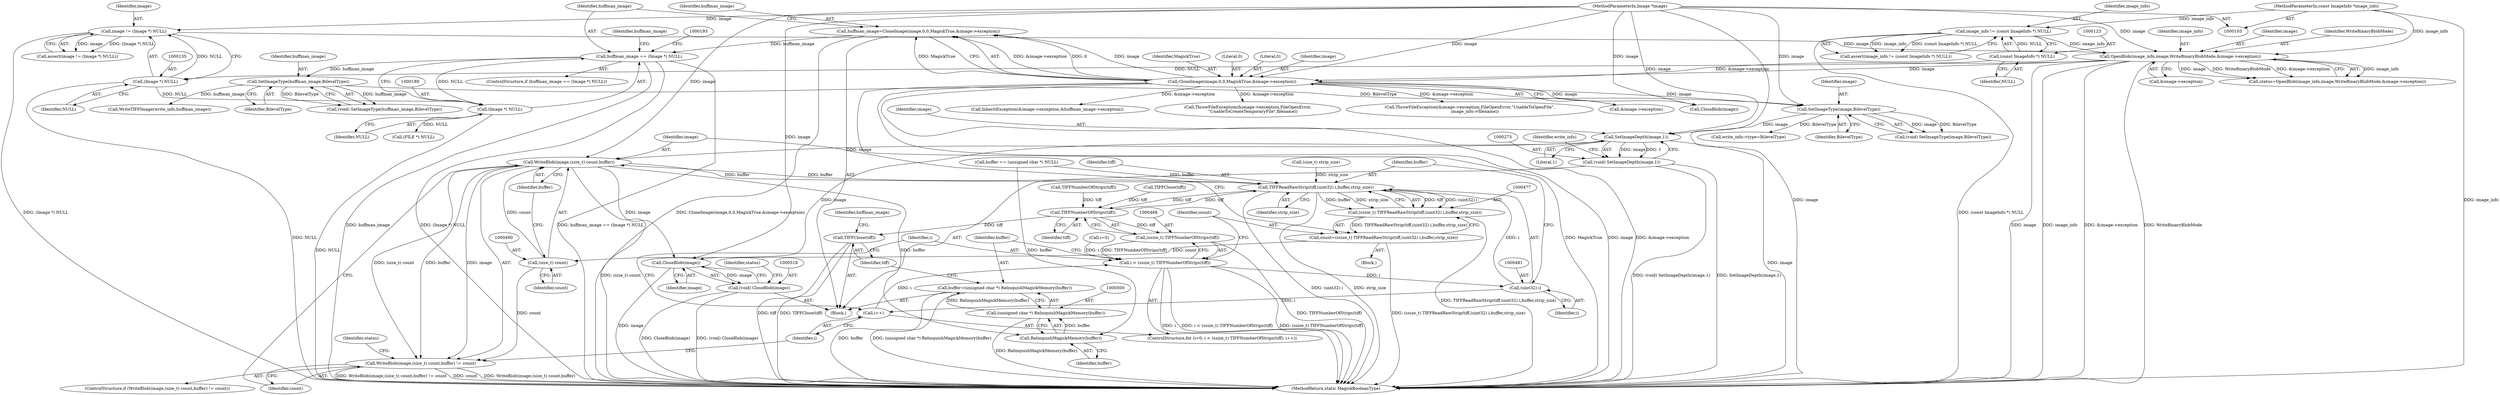 digraph "0_ImageMagick_10b3823a7619ed22d42764733eb052c4159bc8c1_3@pointer" {
"1000274" [label="(Call,SetImageDepth(image,1))"];
"1000269" [label="(Call,SetImageType(image,BilevelType))"];
"1000176" [label="(Call,CloneImage(image,0,0,MagickTrue,&image->exception))"];
"1000160" [label="(Call,OpenBlob(image_info,image,WriteBinaryBlobMode,&image->exception))"];
"1000120" [label="(Call,image_info != (const ImageInfo *) NULL)"];
"1000104" [label="(MethodParameterIn,const ImageInfo *image_info)"];
"1000122" [label="(Call,(const ImageInfo *) NULL)"];
"1000132" [label="(Call,image != (Image *) NULL)"];
"1000105" [label="(MethodParameterIn,Image *image)"];
"1000134" [label="(Call,(Image *) NULL)"];
"1000255" [label="(Call,SetImageType(huffman_image,BilevelType))"];
"1000186" [label="(Call,huffman_image == (Image *) NULL)"];
"1000174" [label="(Call,huffman_image=CloneImage(image,0,0,MagickTrue,&image->exception))"];
"1000188" [label="(Call,(Image *) NULL)"];
"1000272" [label="(Call,(void) SetImageDepth(image,1))"];
"1000487" [label="(Call,WriteBlob(image,(size_t) count,buffer))"];
"1000478" [label="(Call,TIFFReadRawStrip(tiff,(uint32) i,buffer,strip_size))"];
"1000469" [label="(Call,TIFFNumberOfStrips(tiff))"];
"1000467" [label="(Call,(ssize_t) TIFFNumberOfStrips(tiff))"];
"1000465" [label="(Call,i < (ssize_t) TIFFNumberOfStrips(tiff))"];
"1000480" [label="(Call,(uint32) i)"];
"1000471" [label="(Call,i++)"];
"1000503" [label="(Call,TIFFClose(tiff))"];
"1000476" [label="(Call,(ssize_t) TIFFReadRawStrip(tiff,(uint32) i,buffer,strip_size))"];
"1000474" [label="(Call,count=(ssize_t) TIFFReadRawStrip(tiff,(uint32) i,buffer,strip_size))"];
"1000489" [label="(Call,(size_t) count)"];
"1000486" [label="(Call,WriteBlob(image,(size_t) count,buffer) != count)"];
"1000501" [label="(Call,RelinquishMagickMemory(buffer))"];
"1000499" [label="(Call,(unsigned char *) RelinquishMagickMemory(buffer))"];
"1000497" [label="(Call,buffer=(unsigned char *) RelinquishMagickMemory(buffer))"];
"1000519" [label="(Call,CloseBlob(image))"];
"1000517" [label="(Call,(void) CloseBlob(image))"];
"1000519" [label="(Call,CloseBlob(image))"];
"1000482" [label="(Identifier,i)"];
"1000274" [label="(Call,SetImageDepth(image,1))"];
"1000469" [label="(Call,TIFFNumberOfStrips(tiff))"];
"1000120" [label="(Call,image_info != (const ImageInfo *) NULL)"];
"1000295" [label="(Call,WriteTIFFImage(write_info,huffman_image))"];
"1000180" [label="(Identifier,MagickTrue)"];
"1000475" [label="(Identifier,count)"];
"1000506" [label="(Identifier,huffman_image)"];
"1000487" [label="(Call,WriteBlob(image,(size_t) count,buffer))"];
"1000495" [label="(Identifier,status)"];
"1000176" [label="(Call,CloneImage(image,0,0,MagickTrue,&image->exception))"];
"1000187" [label="(Identifier,huffman_image)"];
"1000131" [label="(Call,assert(image != (Image *) NULL))"];
"1000485" [label="(ControlStructure,if (WriteBlob(image,(size_t) count,buffer) != count))"];
"1000492" [label="(Identifier,buffer)"];
"1000470" [label="(Identifier,tiff)"];
"1000175" [label="(Identifier,huffman_image)"];
"1000161" [label="(Identifier,image_info)"];
"1000158" [label="(Call,status=OpenBlob(image_info,image,WriteBinaryBlobMode,&image->exception))"];
"1000271" [label="(Identifier,BilevelType)"];
"1000134" [label="(Call,(Image *) NULL)"];
"1000491" [label="(Identifier,count)"];
"1000122" [label="(Call,(const ImageInfo *) NULL)"];
"1000162" [label="(Identifier,image)"];
"1000104" [label="(MethodParameterIn,const ImageInfo *image_info)"];
"1000517" [label="(Call,(void) CloseBlob(image))"];
"1000188" [label="(Call,(Image *) NULL)"];
"1000479" [label="(Identifier,tiff)"];
"1000466" [label="(Identifier,i)"];
"1000504" [label="(Identifier,tiff)"];
"1000502" [label="(Identifier,buffer)"];
"1000179" [label="(Literal,0)"];
"1000461" [label="(ControlStructure,for (i=0; i < (ssize_t) TIFFNumberOfStrips(tiff); i++))"];
"1000435" [label="(Call,buffer == (unsigned char *) NULL)"];
"1000136" [label="(Identifier,NULL)"];
"1000478" [label="(Call,TIFFReadRawStrip(tiff,(uint32) i,buffer,strip_size))"];
"1000498" [label="(Identifier,buffer)"];
"1000275" [label="(Identifier,image)"];
"1000205" [label="(Call,(FILE *) NULL)"];
"1000174" [label="(Call,huffman_image=CloneImage(image,0,0,MagickTrue,&image->exception))"];
"1000253" [label="(Call,(void) SetImageType(huffman_image,BilevelType))"];
"1000311" [label="(Call,InheritException(&image->exception,&huffman_image->exception))"];
"1000256" [label="(Identifier,huffman_image)"];
"1000178" [label="(Literal,0)"];
"1000255" [label="(Call,SetImageType(huffman_image,BilevelType))"];
"1000428" [label="(Call,(size_t) strip_size)"];
"1000483" [label="(Identifier,buffer)"];
"1000200" [label="(Identifier,huffman_image)"];
"1000493" [label="(Identifier,count)"];
"1000499" [label="(Call,(unsigned char *) RelinquishMagickMemory(buffer))"];
"1000234" [label="(Call,ThrowFileException(&image->exception,FileOpenError,\n        \"UnableToCreateTemporaryFile\",filename))"];
"1000164" [label="(Call,&image->exception)"];
"1000160" [label="(Call,OpenBlob(image_info,image,WriteBinaryBlobMode,&image->exception))"];
"1000474" [label="(Call,count=(ssize_t) TIFFReadRawStrip(tiff,(uint32) i,buffer,strip_size))"];
"1000132" [label="(Call,image != (Image *) NULL)"];
"1000105" [label="(MethodParameterIn,Image *image)"];
"1000488" [label="(Identifier,image)"];
"1000497" [label="(Call,buffer=(unsigned char *) RelinquishMagickMemory(buffer))"];
"1000279" [label="(Identifier,write_info)"];
"1000106" [label="(Block,)"];
"1000486" [label="(Call,WriteBlob(image,(size_t) count,buffer) != count)"];
"1000270" [label="(Identifier,image)"];
"1000133" [label="(Identifier,image)"];
"1000276" [label="(Literal,1)"];
"1000520" [label="(Identifier,image)"];
"1000190" [label="(Identifier,NULL)"];
"1000186" [label="(Call,huffman_image == (Image *) NULL)"];
"1000408" [label="(Call,TIFFNumberOfStrips(tiff))"];
"1000257" [label="(Identifier,BilevelType)"];
"1000272" [label="(Call,(void) SetImageDepth(image,1))"];
"1000489" [label="(Call,(size_t) count)"];
"1000185" [label="(ControlStructure,if (huffman_image == (Image *) NULL))"];
"1000501" [label="(Call,RelinquishMagickMemory(buffer))"];
"1000177" [label="(Identifier,image)"];
"1000462" [label="(Call,i=0)"];
"1000503" [label="(Call,TIFFClose(tiff))"];
"1000471" [label="(Call,i++)"];
"1000476" [label="(Call,(ssize_t) TIFFReadRawStrip(tiff,(uint32) i,buffer,strip_size))"];
"1000267" [label="(Call,(void) SetImageType(image,BilevelType))"];
"1000163" [label="(Identifier,WriteBinaryBlobMode)"];
"1000465" [label="(Call,i < (ssize_t) TIFFNumberOfStrips(tiff))"];
"1000194" [label="(Call,CloseBlob(image))"];
"1000119" [label="(Call,assert(image_info != (const ImageInfo *) NULL))"];
"1000124" [label="(Identifier,NULL)"];
"1000480" [label="(Call,(uint32) i)"];
"1000522" [label="(Identifier,status)"];
"1000441" [label="(Call,TIFFClose(tiff))"];
"1000269" [label="(Call,SetImageType(image,BilevelType))"];
"1000282" [label="(Call,write_info->type=BilevelType)"];
"1000467" [label="(Call,(ssize_t) TIFFNumberOfStrips(tiff))"];
"1000358" [label="(Call,ThrowFileException(&image->exception,FileOpenError,\"UnableToOpenFile\",\n        image_info->filename))"];
"1000472" [label="(Identifier,i)"];
"1000181" [label="(Call,&image->exception)"];
"1000523" [label="(MethodReturn,static MagickBooleanType)"];
"1000484" [label="(Identifier,strip_size)"];
"1000473" [label="(Block,)"];
"1000121" [label="(Identifier,image_info)"];
"1000274" -> "1000272"  [label="AST: "];
"1000274" -> "1000276"  [label="CFG: "];
"1000275" -> "1000274"  [label="AST: "];
"1000276" -> "1000274"  [label="AST: "];
"1000272" -> "1000274"  [label="CFG: "];
"1000274" -> "1000523"  [label="DDG: image"];
"1000274" -> "1000272"  [label="DDG: image"];
"1000274" -> "1000272"  [label="DDG: 1"];
"1000269" -> "1000274"  [label="DDG: image"];
"1000105" -> "1000274"  [label="DDG: image"];
"1000274" -> "1000487"  [label="DDG: image"];
"1000274" -> "1000519"  [label="DDG: image"];
"1000269" -> "1000267"  [label="AST: "];
"1000269" -> "1000271"  [label="CFG: "];
"1000270" -> "1000269"  [label="AST: "];
"1000271" -> "1000269"  [label="AST: "];
"1000267" -> "1000269"  [label="CFG: "];
"1000269" -> "1000267"  [label="DDG: image"];
"1000269" -> "1000267"  [label="DDG: BilevelType"];
"1000176" -> "1000269"  [label="DDG: image"];
"1000105" -> "1000269"  [label="DDG: image"];
"1000255" -> "1000269"  [label="DDG: BilevelType"];
"1000269" -> "1000282"  [label="DDG: BilevelType"];
"1000176" -> "1000174"  [label="AST: "];
"1000176" -> "1000181"  [label="CFG: "];
"1000177" -> "1000176"  [label="AST: "];
"1000178" -> "1000176"  [label="AST: "];
"1000179" -> "1000176"  [label="AST: "];
"1000180" -> "1000176"  [label="AST: "];
"1000181" -> "1000176"  [label="AST: "];
"1000174" -> "1000176"  [label="CFG: "];
"1000176" -> "1000523"  [label="DDG: &image->exception"];
"1000176" -> "1000523"  [label="DDG: MagickTrue"];
"1000176" -> "1000523"  [label="DDG: image"];
"1000176" -> "1000174"  [label="DDG: &image->exception"];
"1000176" -> "1000174"  [label="DDG: 0"];
"1000176" -> "1000174"  [label="DDG: image"];
"1000176" -> "1000174"  [label="DDG: MagickTrue"];
"1000160" -> "1000176"  [label="DDG: image"];
"1000160" -> "1000176"  [label="DDG: &image->exception"];
"1000105" -> "1000176"  [label="DDG: image"];
"1000176" -> "1000194"  [label="DDG: image"];
"1000176" -> "1000234"  [label="DDG: &image->exception"];
"1000176" -> "1000311"  [label="DDG: &image->exception"];
"1000176" -> "1000358"  [label="DDG: &image->exception"];
"1000160" -> "1000158"  [label="AST: "];
"1000160" -> "1000164"  [label="CFG: "];
"1000161" -> "1000160"  [label="AST: "];
"1000162" -> "1000160"  [label="AST: "];
"1000163" -> "1000160"  [label="AST: "];
"1000164" -> "1000160"  [label="AST: "];
"1000158" -> "1000160"  [label="CFG: "];
"1000160" -> "1000523"  [label="DDG: &image->exception"];
"1000160" -> "1000523"  [label="DDG: WriteBinaryBlobMode"];
"1000160" -> "1000523"  [label="DDG: image"];
"1000160" -> "1000523"  [label="DDG: image_info"];
"1000160" -> "1000158"  [label="DDG: image_info"];
"1000160" -> "1000158"  [label="DDG: image"];
"1000160" -> "1000158"  [label="DDG: WriteBinaryBlobMode"];
"1000160" -> "1000158"  [label="DDG: &image->exception"];
"1000120" -> "1000160"  [label="DDG: image_info"];
"1000104" -> "1000160"  [label="DDG: image_info"];
"1000132" -> "1000160"  [label="DDG: image"];
"1000105" -> "1000160"  [label="DDG: image"];
"1000120" -> "1000119"  [label="AST: "];
"1000120" -> "1000122"  [label="CFG: "];
"1000121" -> "1000120"  [label="AST: "];
"1000122" -> "1000120"  [label="AST: "];
"1000119" -> "1000120"  [label="CFG: "];
"1000120" -> "1000523"  [label="DDG: (const ImageInfo *) NULL"];
"1000120" -> "1000119"  [label="DDG: image_info"];
"1000120" -> "1000119"  [label="DDG: (const ImageInfo *) NULL"];
"1000104" -> "1000120"  [label="DDG: image_info"];
"1000122" -> "1000120"  [label="DDG: NULL"];
"1000104" -> "1000103"  [label="AST: "];
"1000104" -> "1000523"  [label="DDG: image_info"];
"1000122" -> "1000124"  [label="CFG: "];
"1000123" -> "1000122"  [label="AST: "];
"1000124" -> "1000122"  [label="AST: "];
"1000122" -> "1000134"  [label="DDG: NULL"];
"1000132" -> "1000131"  [label="AST: "];
"1000132" -> "1000134"  [label="CFG: "];
"1000133" -> "1000132"  [label="AST: "];
"1000134" -> "1000132"  [label="AST: "];
"1000131" -> "1000132"  [label="CFG: "];
"1000132" -> "1000523"  [label="DDG: (Image *) NULL"];
"1000132" -> "1000131"  [label="DDG: image"];
"1000132" -> "1000131"  [label="DDG: (Image *) NULL"];
"1000105" -> "1000132"  [label="DDG: image"];
"1000134" -> "1000132"  [label="DDG: NULL"];
"1000105" -> "1000103"  [label="AST: "];
"1000105" -> "1000523"  [label="DDG: image"];
"1000105" -> "1000194"  [label="DDG: image"];
"1000105" -> "1000487"  [label="DDG: image"];
"1000105" -> "1000519"  [label="DDG: image"];
"1000134" -> "1000136"  [label="CFG: "];
"1000135" -> "1000134"  [label="AST: "];
"1000136" -> "1000134"  [label="AST: "];
"1000134" -> "1000523"  [label="DDG: NULL"];
"1000134" -> "1000188"  [label="DDG: NULL"];
"1000255" -> "1000253"  [label="AST: "];
"1000255" -> "1000257"  [label="CFG: "];
"1000256" -> "1000255"  [label="AST: "];
"1000257" -> "1000255"  [label="AST: "];
"1000253" -> "1000255"  [label="CFG: "];
"1000255" -> "1000253"  [label="DDG: huffman_image"];
"1000255" -> "1000253"  [label="DDG: BilevelType"];
"1000186" -> "1000255"  [label="DDG: huffman_image"];
"1000255" -> "1000295"  [label="DDG: huffman_image"];
"1000186" -> "1000185"  [label="AST: "];
"1000186" -> "1000188"  [label="CFG: "];
"1000187" -> "1000186"  [label="AST: "];
"1000188" -> "1000186"  [label="AST: "];
"1000193" -> "1000186"  [label="CFG: "];
"1000200" -> "1000186"  [label="CFG: "];
"1000186" -> "1000523"  [label="DDG: (Image *) NULL"];
"1000186" -> "1000523"  [label="DDG: huffman_image == (Image *) NULL"];
"1000186" -> "1000523"  [label="DDG: huffman_image"];
"1000174" -> "1000186"  [label="DDG: huffman_image"];
"1000188" -> "1000186"  [label="DDG: NULL"];
"1000174" -> "1000106"  [label="AST: "];
"1000175" -> "1000174"  [label="AST: "];
"1000187" -> "1000174"  [label="CFG: "];
"1000174" -> "1000523"  [label="DDG: CloneImage(image,0,0,MagickTrue,&image->exception)"];
"1000188" -> "1000190"  [label="CFG: "];
"1000189" -> "1000188"  [label="AST: "];
"1000190" -> "1000188"  [label="AST: "];
"1000188" -> "1000523"  [label="DDG: NULL"];
"1000188" -> "1000205"  [label="DDG: NULL"];
"1000272" -> "1000106"  [label="AST: "];
"1000273" -> "1000272"  [label="AST: "];
"1000279" -> "1000272"  [label="CFG: "];
"1000272" -> "1000523"  [label="DDG: SetImageDepth(image,1)"];
"1000272" -> "1000523"  [label="DDG: (void) SetImageDepth(image,1)"];
"1000487" -> "1000486"  [label="AST: "];
"1000487" -> "1000492"  [label="CFG: "];
"1000488" -> "1000487"  [label="AST: "];
"1000489" -> "1000487"  [label="AST: "];
"1000492" -> "1000487"  [label="AST: "];
"1000493" -> "1000487"  [label="CFG: "];
"1000487" -> "1000523"  [label="DDG: (size_t) count"];
"1000487" -> "1000478"  [label="DDG: buffer"];
"1000487" -> "1000486"  [label="DDG: image"];
"1000487" -> "1000486"  [label="DDG: (size_t) count"];
"1000487" -> "1000486"  [label="DDG: buffer"];
"1000489" -> "1000487"  [label="DDG: count"];
"1000478" -> "1000487"  [label="DDG: buffer"];
"1000487" -> "1000501"  [label="DDG: buffer"];
"1000487" -> "1000519"  [label="DDG: image"];
"1000478" -> "1000476"  [label="AST: "];
"1000478" -> "1000484"  [label="CFG: "];
"1000479" -> "1000478"  [label="AST: "];
"1000480" -> "1000478"  [label="AST: "];
"1000483" -> "1000478"  [label="AST: "];
"1000484" -> "1000478"  [label="AST: "];
"1000476" -> "1000478"  [label="CFG: "];
"1000478" -> "1000523"  [label="DDG: (uint32) i"];
"1000478" -> "1000523"  [label="DDG: strip_size"];
"1000478" -> "1000469"  [label="DDG: tiff"];
"1000478" -> "1000476"  [label="DDG: tiff"];
"1000478" -> "1000476"  [label="DDG: (uint32) i"];
"1000478" -> "1000476"  [label="DDG: buffer"];
"1000478" -> "1000476"  [label="DDG: strip_size"];
"1000469" -> "1000478"  [label="DDG: tiff"];
"1000480" -> "1000478"  [label="DDG: i"];
"1000435" -> "1000478"  [label="DDG: buffer"];
"1000428" -> "1000478"  [label="DDG: strip_size"];
"1000469" -> "1000467"  [label="AST: "];
"1000469" -> "1000470"  [label="CFG: "];
"1000470" -> "1000469"  [label="AST: "];
"1000467" -> "1000469"  [label="CFG: "];
"1000469" -> "1000467"  [label="DDG: tiff"];
"1000441" -> "1000469"  [label="DDG: tiff"];
"1000408" -> "1000469"  [label="DDG: tiff"];
"1000469" -> "1000503"  [label="DDG: tiff"];
"1000467" -> "1000465"  [label="AST: "];
"1000468" -> "1000467"  [label="AST: "];
"1000465" -> "1000467"  [label="CFG: "];
"1000467" -> "1000523"  [label="DDG: TIFFNumberOfStrips(tiff)"];
"1000467" -> "1000465"  [label="DDG: TIFFNumberOfStrips(tiff)"];
"1000465" -> "1000461"  [label="AST: "];
"1000466" -> "1000465"  [label="AST: "];
"1000475" -> "1000465"  [label="CFG: "];
"1000498" -> "1000465"  [label="CFG: "];
"1000465" -> "1000523"  [label="DDG: i < (ssize_t) TIFFNumberOfStrips(tiff)"];
"1000465" -> "1000523"  [label="DDG: (ssize_t) TIFFNumberOfStrips(tiff)"];
"1000465" -> "1000523"  [label="DDG: i"];
"1000471" -> "1000465"  [label="DDG: i"];
"1000462" -> "1000465"  [label="DDG: i"];
"1000465" -> "1000480"  [label="DDG: i"];
"1000480" -> "1000482"  [label="CFG: "];
"1000481" -> "1000480"  [label="AST: "];
"1000482" -> "1000480"  [label="AST: "];
"1000483" -> "1000480"  [label="CFG: "];
"1000480" -> "1000471"  [label="DDG: i"];
"1000471" -> "1000461"  [label="AST: "];
"1000471" -> "1000472"  [label="CFG: "];
"1000472" -> "1000471"  [label="AST: "];
"1000466" -> "1000471"  [label="CFG: "];
"1000503" -> "1000106"  [label="AST: "];
"1000503" -> "1000504"  [label="CFG: "];
"1000504" -> "1000503"  [label="AST: "];
"1000506" -> "1000503"  [label="CFG: "];
"1000503" -> "1000523"  [label="DDG: TIFFClose(tiff)"];
"1000503" -> "1000523"  [label="DDG: tiff"];
"1000476" -> "1000474"  [label="AST: "];
"1000477" -> "1000476"  [label="AST: "];
"1000474" -> "1000476"  [label="CFG: "];
"1000476" -> "1000523"  [label="DDG: TIFFReadRawStrip(tiff,(uint32) i,buffer,strip_size)"];
"1000476" -> "1000474"  [label="DDG: TIFFReadRawStrip(tiff,(uint32) i,buffer,strip_size)"];
"1000474" -> "1000473"  [label="AST: "];
"1000475" -> "1000474"  [label="AST: "];
"1000488" -> "1000474"  [label="CFG: "];
"1000474" -> "1000523"  [label="DDG: (ssize_t) TIFFReadRawStrip(tiff,(uint32) i,buffer,strip_size)"];
"1000474" -> "1000489"  [label="DDG: count"];
"1000489" -> "1000491"  [label="CFG: "];
"1000490" -> "1000489"  [label="AST: "];
"1000491" -> "1000489"  [label="AST: "];
"1000492" -> "1000489"  [label="CFG: "];
"1000489" -> "1000486"  [label="DDG: count"];
"1000486" -> "1000485"  [label="AST: "];
"1000486" -> "1000493"  [label="CFG: "];
"1000493" -> "1000486"  [label="AST: "];
"1000495" -> "1000486"  [label="CFG: "];
"1000472" -> "1000486"  [label="CFG: "];
"1000486" -> "1000523"  [label="DDG: WriteBlob(image,(size_t) count,buffer) != count"];
"1000486" -> "1000523"  [label="DDG: count"];
"1000486" -> "1000523"  [label="DDG: WriteBlob(image,(size_t) count,buffer)"];
"1000501" -> "1000499"  [label="AST: "];
"1000501" -> "1000502"  [label="CFG: "];
"1000502" -> "1000501"  [label="AST: "];
"1000499" -> "1000501"  [label="CFG: "];
"1000501" -> "1000499"  [label="DDG: buffer"];
"1000435" -> "1000501"  [label="DDG: buffer"];
"1000499" -> "1000497"  [label="AST: "];
"1000500" -> "1000499"  [label="AST: "];
"1000497" -> "1000499"  [label="CFG: "];
"1000499" -> "1000523"  [label="DDG: RelinquishMagickMemory(buffer)"];
"1000499" -> "1000497"  [label="DDG: RelinquishMagickMemory(buffer)"];
"1000497" -> "1000106"  [label="AST: "];
"1000498" -> "1000497"  [label="AST: "];
"1000504" -> "1000497"  [label="CFG: "];
"1000497" -> "1000523"  [label="DDG: buffer"];
"1000497" -> "1000523"  [label="DDG: (unsigned char *) RelinquishMagickMemory(buffer)"];
"1000519" -> "1000517"  [label="AST: "];
"1000519" -> "1000520"  [label="CFG: "];
"1000520" -> "1000519"  [label="AST: "];
"1000517" -> "1000519"  [label="CFG: "];
"1000519" -> "1000523"  [label="DDG: image"];
"1000519" -> "1000517"  [label="DDG: image"];
"1000517" -> "1000106"  [label="AST: "];
"1000518" -> "1000517"  [label="AST: "];
"1000522" -> "1000517"  [label="CFG: "];
"1000517" -> "1000523"  [label="DDG: CloseBlob(image)"];
"1000517" -> "1000523"  [label="DDG: (void) CloseBlob(image)"];
}
